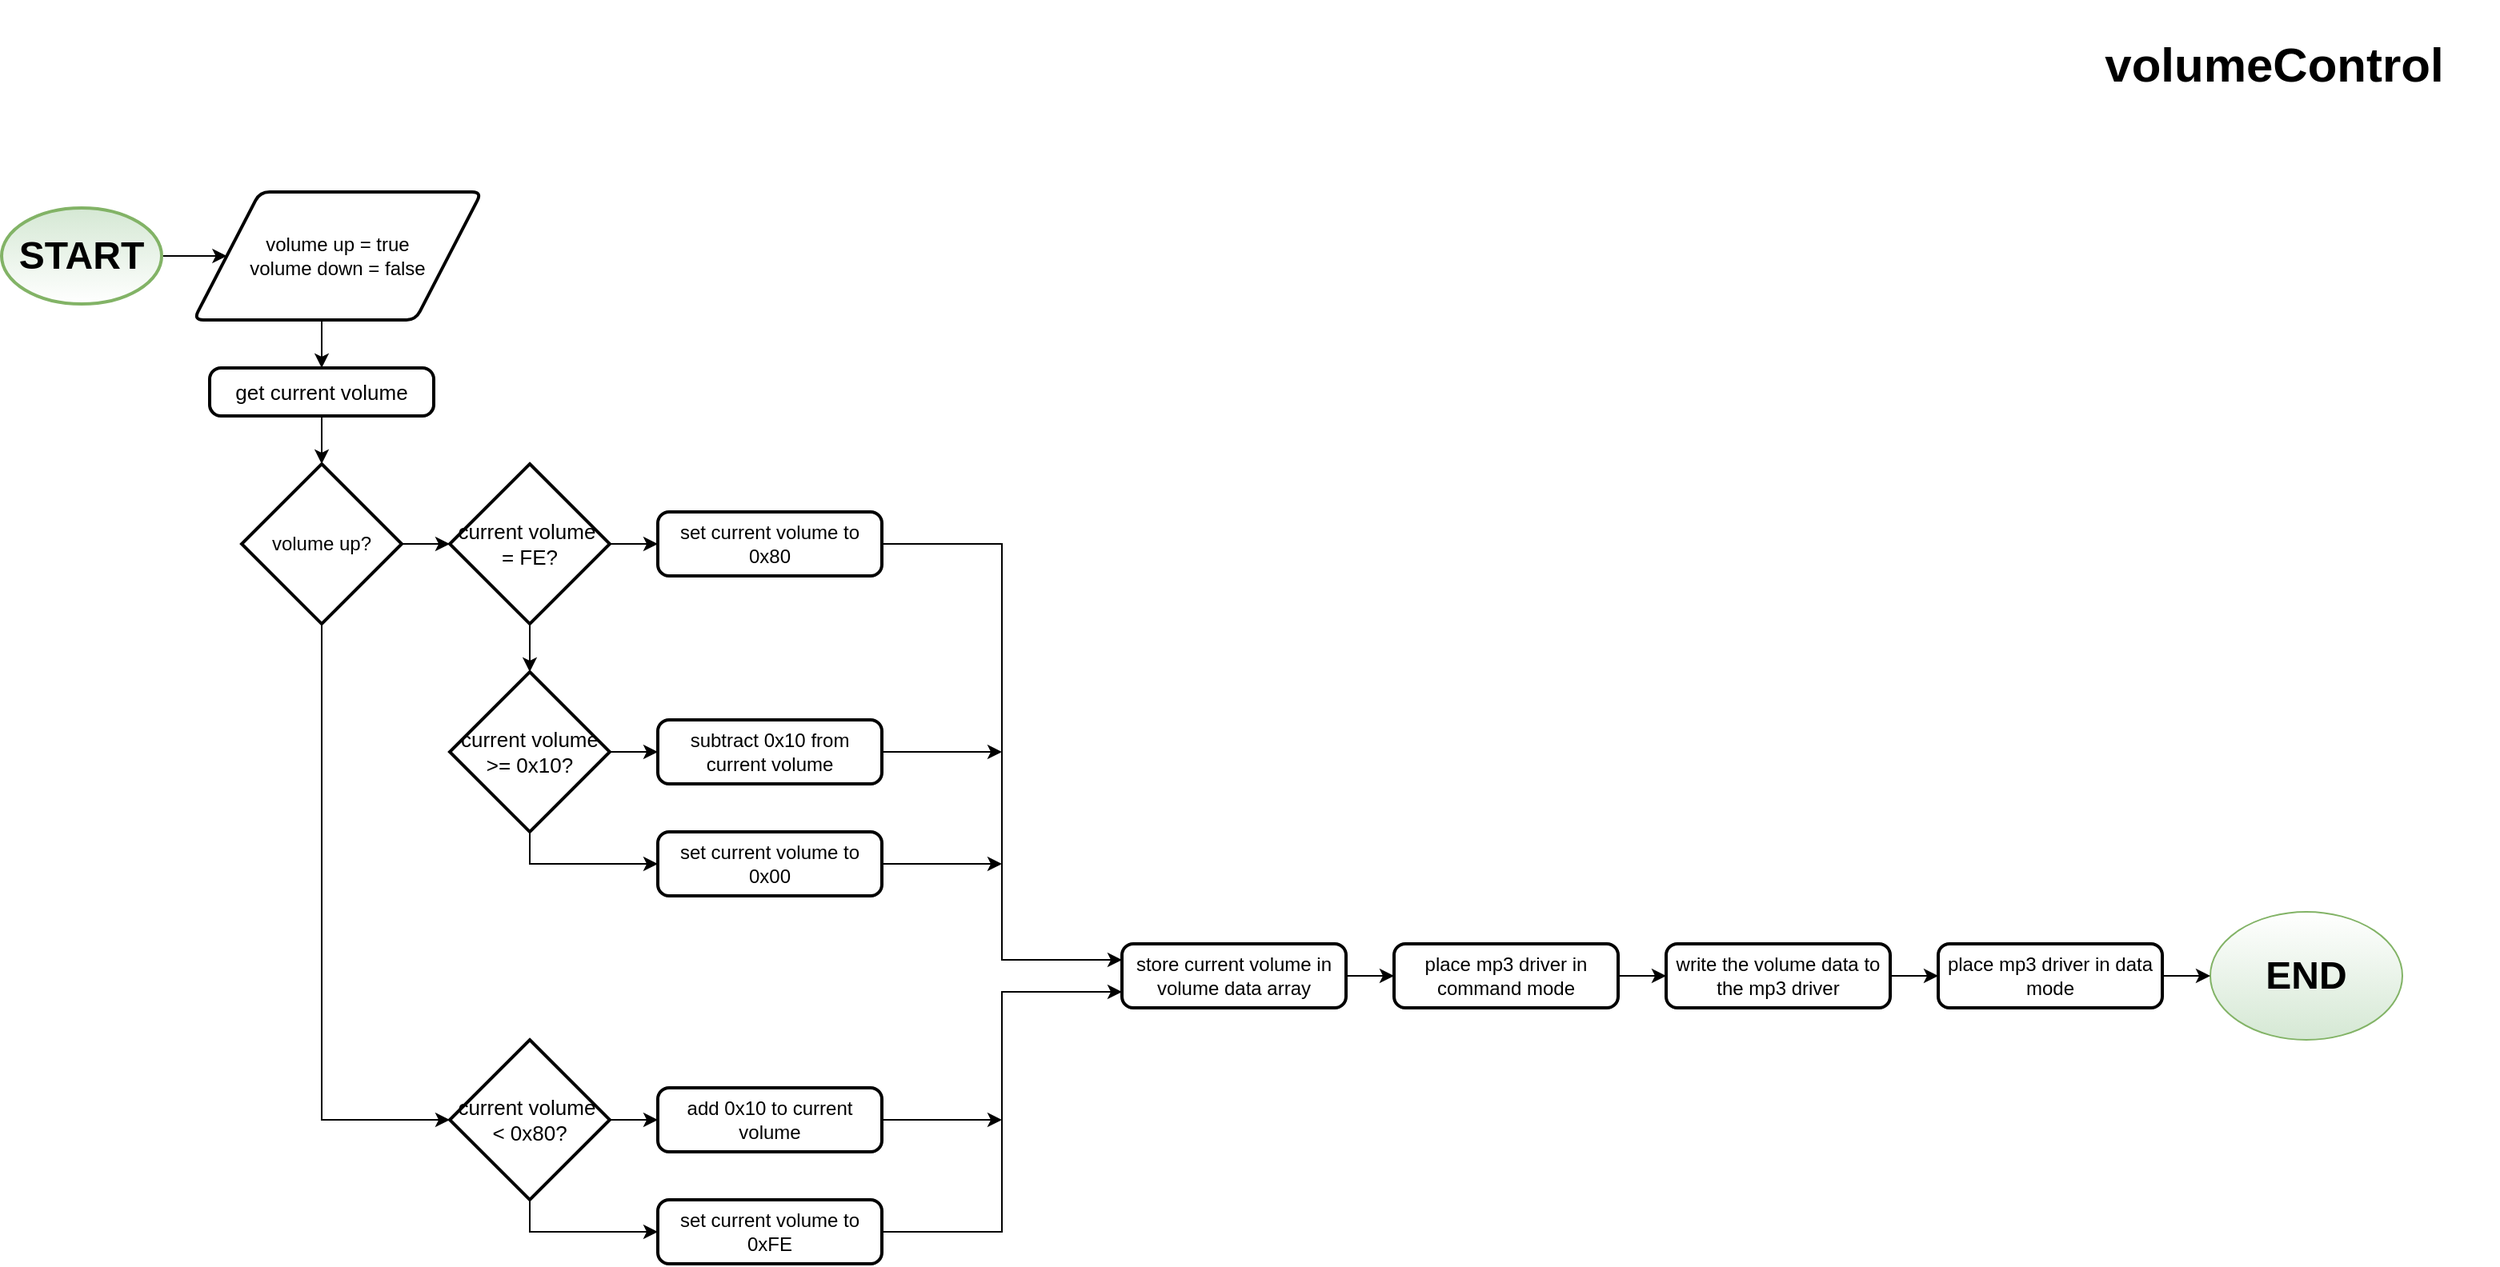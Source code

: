 <mxfile version="12.8.0" type="google"><diagram id="MpGZKtf5p64_E9R-dtHJ" name="Page-1"><mxGraphModel dx="2370" dy="1247" grid="1" gridSize="10" guides="1" tooltips="1" connect="1" arrows="1" fold="1" page="1" pageScale="1" pageWidth="1700" pageHeight="1100" math="0" shadow="0"><root><mxCell id="0"/><mxCell id="1" parent="0"/><mxCell id="JT2we-3WCeTY30SKIh8E-40" value="" style="group" vertex="1" connectable="0" parent="1"><mxGeometry x="100" y="160" width="1500" height="670" as="geometry"/></mxCell><mxCell id="JT2we-3WCeTY30SKIh8E-1" value="volume up = true&lt;br&gt;volume down = false" style="shape=parallelogram;html=1;strokeWidth=2;perimeter=parallelogramPerimeter;whiteSpace=wrap;rounded=1;arcSize=12;size=0.23;" vertex="1" parent="JT2we-3WCeTY30SKIh8E-40"><mxGeometry x="120" width="180" height="80" as="geometry"/></mxCell><mxCell id="JT2we-3WCeTY30SKIh8E-2" value="volume up?" style="strokeWidth=2;html=1;shape=mxgraph.flowchart.decision;whiteSpace=wrap;" vertex="1" parent="JT2we-3WCeTY30SKIh8E-40"><mxGeometry x="150" y="170" width="100" height="100" as="geometry"/></mxCell><mxCell id="JT2we-3WCeTY30SKIh8E-3" value="current volume&amp;nbsp; = FE?" style="strokeWidth=2;html=1;shape=mxgraph.flowchart.decision;whiteSpace=wrap;fontSize=13;" vertex="1" parent="JT2we-3WCeTY30SKIh8E-40"><mxGeometry x="280" y="170" width="100" height="100" as="geometry"/></mxCell><mxCell id="JT2we-3WCeTY30SKIh8E-12" style="edgeStyle=orthogonalEdgeStyle;rounded=0;orthogonalLoop=1;jettySize=auto;html=1;exitX=1;exitY=0.5;exitDx=0;exitDy=0;exitPerimeter=0;entryX=0;entryY=0.5;entryDx=0;entryDy=0;entryPerimeter=0;" edge="1" parent="JT2we-3WCeTY30SKIh8E-40" source="JT2we-3WCeTY30SKIh8E-2" target="JT2we-3WCeTY30SKIh8E-3"><mxGeometry relative="1" as="geometry"/></mxCell><mxCell id="JT2we-3WCeTY30SKIh8E-4" value="current volume &amp;gt;= 0x10?" style="strokeWidth=2;html=1;shape=mxgraph.flowchart.decision;whiteSpace=wrap;fontSize=13;" vertex="1" parent="JT2we-3WCeTY30SKIh8E-40"><mxGeometry x="280" y="300" width="100" height="100" as="geometry"/></mxCell><mxCell id="JT2we-3WCeTY30SKIh8E-11" style="edgeStyle=orthogonalEdgeStyle;rounded=0;orthogonalLoop=1;jettySize=auto;html=1;exitX=0.5;exitY=1;exitDx=0;exitDy=0;exitPerimeter=0;entryX=0.5;entryY=0;entryDx=0;entryDy=0;entryPerimeter=0;" edge="1" parent="JT2we-3WCeTY30SKIh8E-40" source="JT2we-3WCeTY30SKIh8E-3" target="JT2we-3WCeTY30SKIh8E-4"><mxGeometry relative="1" as="geometry"/></mxCell><mxCell id="JT2we-3WCeTY30SKIh8E-5" value="set current volume to 0x80" style="rounded=1;whiteSpace=wrap;html=1;absoluteArcSize=1;arcSize=14;strokeWidth=2;" vertex="1" parent="JT2we-3WCeTY30SKIh8E-40"><mxGeometry x="410" y="200" width="140" height="40" as="geometry"/></mxCell><mxCell id="JT2we-3WCeTY30SKIh8E-8" style="edgeStyle=orthogonalEdgeStyle;rounded=0;orthogonalLoop=1;jettySize=auto;html=1;exitX=1;exitY=0.5;exitDx=0;exitDy=0;exitPerimeter=0;entryX=0;entryY=0.5;entryDx=0;entryDy=0;" edge="1" parent="JT2we-3WCeTY30SKIh8E-40" source="JT2we-3WCeTY30SKIh8E-3" target="JT2we-3WCeTY30SKIh8E-5"><mxGeometry relative="1" as="geometry"/></mxCell><mxCell id="JT2we-3WCeTY30SKIh8E-27" style="edgeStyle=orthogonalEdgeStyle;rounded=0;orthogonalLoop=1;jettySize=auto;html=1;exitX=1;exitY=0.5;exitDx=0;exitDy=0;" edge="1" parent="JT2we-3WCeTY30SKIh8E-40" source="JT2we-3WCeTY30SKIh8E-6"><mxGeometry relative="1" as="geometry"><mxPoint x="625" y="350" as="targetPoint"/></mxGeometry></mxCell><mxCell id="JT2we-3WCeTY30SKIh8E-6" value="subtract 0x10 from current volume" style="rounded=1;whiteSpace=wrap;html=1;absoluteArcSize=1;arcSize=14;strokeWidth=2;" vertex="1" parent="JT2we-3WCeTY30SKIh8E-40"><mxGeometry x="410" y="330" width="140" height="40" as="geometry"/></mxCell><mxCell id="JT2we-3WCeTY30SKIh8E-9" style="edgeStyle=orthogonalEdgeStyle;rounded=0;orthogonalLoop=1;jettySize=auto;html=1;exitX=1;exitY=0.5;exitDx=0;exitDy=0;exitPerimeter=0;entryX=0;entryY=0.5;entryDx=0;entryDy=0;" edge="1" parent="JT2we-3WCeTY30SKIh8E-40" source="JT2we-3WCeTY30SKIh8E-4" target="JT2we-3WCeTY30SKIh8E-6"><mxGeometry relative="1" as="geometry"/></mxCell><mxCell id="JT2we-3WCeTY30SKIh8E-26" style="edgeStyle=orthogonalEdgeStyle;rounded=0;orthogonalLoop=1;jettySize=auto;html=1;exitX=1;exitY=0.5;exitDx=0;exitDy=0;" edge="1" parent="JT2we-3WCeTY30SKIh8E-40" source="JT2we-3WCeTY30SKIh8E-7"><mxGeometry relative="1" as="geometry"><mxPoint x="625" y="420" as="targetPoint"/></mxGeometry></mxCell><mxCell id="JT2we-3WCeTY30SKIh8E-7" value="set current volume to 0x00" style="rounded=1;whiteSpace=wrap;html=1;absoluteArcSize=1;arcSize=14;strokeWidth=2;" vertex="1" parent="JT2we-3WCeTY30SKIh8E-40"><mxGeometry x="410" y="400" width="140" height="40" as="geometry"/></mxCell><mxCell id="JT2we-3WCeTY30SKIh8E-10" style="edgeStyle=orthogonalEdgeStyle;rounded=0;orthogonalLoop=1;jettySize=auto;html=1;exitX=0.5;exitY=1;exitDx=0;exitDy=0;exitPerimeter=0;entryX=0;entryY=0.5;entryDx=0;entryDy=0;" edge="1" parent="JT2we-3WCeTY30SKIh8E-40" source="JT2we-3WCeTY30SKIh8E-4" target="JT2we-3WCeTY30SKIh8E-7"><mxGeometry relative="1" as="geometry"/></mxCell><mxCell id="JT2we-3WCeTY30SKIh8E-13" value="current volume&amp;nbsp; &amp;lt; 0x80?" style="strokeWidth=2;html=1;shape=mxgraph.flowchart.decision;whiteSpace=wrap;fontSize=13;" vertex="1" parent="JT2we-3WCeTY30SKIh8E-40"><mxGeometry x="280" y="530" width="100" height="100" as="geometry"/></mxCell><mxCell id="JT2we-3WCeTY30SKIh8E-18" style="edgeStyle=orthogonalEdgeStyle;rounded=0;orthogonalLoop=1;jettySize=auto;html=1;exitX=0.5;exitY=1;exitDx=0;exitDy=0;exitPerimeter=0;entryX=0;entryY=0.5;entryDx=0;entryDy=0;entryPerimeter=0;" edge="1" parent="JT2we-3WCeTY30SKIh8E-40" source="JT2we-3WCeTY30SKIh8E-2" target="JT2we-3WCeTY30SKIh8E-13"><mxGeometry relative="1" as="geometry"/></mxCell><mxCell id="JT2we-3WCeTY30SKIh8E-25" style="edgeStyle=orthogonalEdgeStyle;rounded=0;orthogonalLoop=1;jettySize=auto;html=1;exitX=1;exitY=0.5;exitDx=0;exitDy=0;" edge="1" parent="JT2we-3WCeTY30SKIh8E-40" source="JT2we-3WCeTY30SKIh8E-14"><mxGeometry relative="1" as="geometry"><mxPoint x="625" y="580" as="targetPoint"/></mxGeometry></mxCell><mxCell id="JT2we-3WCeTY30SKIh8E-14" value="add 0x10 to current volume" style="rounded=1;whiteSpace=wrap;html=1;absoluteArcSize=1;arcSize=14;strokeWidth=2;" vertex="1" parent="JT2we-3WCeTY30SKIh8E-40"><mxGeometry x="410" y="560" width="140" height="40" as="geometry"/></mxCell><mxCell id="JT2we-3WCeTY30SKIh8E-15" style="edgeStyle=orthogonalEdgeStyle;rounded=0;orthogonalLoop=1;jettySize=auto;html=1;exitX=1;exitY=0.5;exitDx=0;exitDy=0;exitPerimeter=0;entryX=0;entryY=0.5;entryDx=0;entryDy=0;" edge="1" parent="JT2we-3WCeTY30SKIh8E-40" source="JT2we-3WCeTY30SKIh8E-13" target="JT2we-3WCeTY30SKIh8E-14"><mxGeometry relative="1" as="geometry"/></mxCell><mxCell id="JT2we-3WCeTY30SKIh8E-16" value="set current volume to 0xFE" style="rounded=1;whiteSpace=wrap;html=1;absoluteArcSize=1;arcSize=14;strokeWidth=2;" vertex="1" parent="JT2we-3WCeTY30SKIh8E-40"><mxGeometry x="410" y="630" width="140" height="40" as="geometry"/></mxCell><mxCell id="JT2we-3WCeTY30SKIh8E-17" style="edgeStyle=orthogonalEdgeStyle;rounded=0;orthogonalLoop=1;jettySize=auto;html=1;exitX=0.5;exitY=1;exitDx=0;exitDy=0;exitPerimeter=0;entryX=0;entryY=0.5;entryDx=0;entryDy=0;" edge="1" parent="JT2we-3WCeTY30SKIh8E-40" source="JT2we-3WCeTY30SKIh8E-13" target="JT2we-3WCeTY30SKIh8E-16"><mxGeometry relative="1" as="geometry"/></mxCell><mxCell id="JT2we-3WCeTY30SKIh8E-19" value="store current volume in volume data array" style="rounded=1;whiteSpace=wrap;html=1;absoluteArcSize=1;arcSize=14;strokeWidth=2;" vertex="1" parent="JT2we-3WCeTY30SKIh8E-40"><mxGeometry x="700" y="470" width="140" height="40" as="geometry"/></mxCell><mxCell id="JT2we-3WCeTY30SKIh8E-23" style="edgeStyle=orthogonalEdgeStyle;rounded=0;orthogonalLoop=1;jettySize=auto;html=1;exitX=1;exitY=0.5;exitDx=0;exitDy=0;entryX=0;entryY=0.25;entryDx=0;entryDy=0;" edge="1" parent="JT2we-3WCeTY30SKIh8E-40" source="JT2we-3WCeTY30SKIh8E-5" target="JT2we-3WCeTY30SKIh8E-19"><mxGeometry relative="1" as="geometry"/></mxCell><mxCell id="JT2we-3WCeTY30SKIh8E-24" style="edgeStyle=orthogonalEdgeStyle;rounded=0;orthogonalLoop=1;jettySize=auto;html=1;exitX=1;exitY=0.5;exitDx=0;exitDy=0;entryX=0;entryY=0.75;entryDx=0;entryDy=0;" edge="1" parent="JT2we-3WCeTY30SKIh8E-40" source="JT2we-3WCeTY30SKIh8E-16" target="JT2we-3WCeTY30SKIh8E-19"><mxGeometry relative="1" as="geometry"/></mxCell><mxCell id="JT2we-3WCeTY30SKIh8E-20" value="place mp3 driver in command mode" style="rounded=1;whiteSpace=wrap;html=1;absoluteArcSize=1;arcSize=14;strokeWidth=2;" vertex="1" parent="JT2we-3WCeTY30SKIh8E-40"><mxGeometry x="870" y="470" width="140" height="40" as="geometry"/></mxCell><mxCell id="JT2we-3WCeTY30SKIh8E-28" style="edgeStyle=orthogonalEdgeStyle;rounded=0;orthogonalLoop=1;jettySize=auto;html=1;exitX=1;exitY=0.5;exitDx=0;exitDy=0;entryX=0;entryY=0.5;entryDx=0;entryDy=0;" edge="1" parent="JT2we-3WCeTY30SKIh8E-40" source="JT2we-3WCeTY30SKIh8E-19" target="JT2we-3WCeTY30SKIh8E-20"><mxGeometry relative="1" as="geometry"/></mxCell><mxCell id="JT2we-3WCeTY30SKIh8E-21" value="place mp3 driver in data mode" style="rounded=1;whiteSpace=wrap;html=1;absoluteArcSize=1;arcSize=14;strokeWidth=2;" vertex="1" parent="JT2we-3WCeTY30SKIh8E-40"><mxGeometry x="1210" y="470" width="140" height="40" as="geometry"/></mxCell><mxCell id="JT2we-3WCeTY30SKIh8E-30" style="edgeStyle=orthogonalEdgeStyle;rounded=0;orthogonalLoop=1;jettySize=auto;html=1;exitX=1;exitY=0.5;exitDx=0;exitDy=0;entryX=0;entryY=0.5;entryDx=0;entryDy=0;" edge="1" parent="JT2we-3WCeTY30SKIh8E-40" source="JT2we-3WCeTY30SKIh8E-22" target="JT2we-3WCeTY30SKIh8E-21"><mxGeometry relative="1" as="geometry"/></mxCell><mxCell id="JT2we-3WCeTY30SKIh8E-22" value="write the volume data to the mp3 driver" style="rounded=1;whiteSpace=wrap;html=1;absoluteArcSize=1;arcSize=14;strokeWidth=2;" vertex="1" parent="JT2we-3WCeTY30SKIh8E-40"><mxGeometry x="1040" y="470" width="140" height="40" as="geometry"/></mxCell><mxCell id="JT2we-3WCeTY30SKIh8E-29" style="edgeStyle=orthogonalEdgeStyle;rounded=0;orthogonalLoop=1;jettySize=auto;html=1;exitX=1;exitY=0.5;exitDx=0;exitDy=0;entryX=0;entryY=0.5;entryDx=0;entryDy=0;" edge="1" parent="JT2we-3WCeTY30SKIh8E-40" source="JT2we-3WCeTY30SKIh8E-20" target="JT2we-3WCeTY30SKIh8E-22"><mxGeometry relative="1" as="geometry"/></mxCell><mxCell id="JT2we-3WCeTY30SKIh8E-31" value="&lt;b&gt;&lt;font style=&quot;font-size: 24px&quot;&gt;END&lt;/font&gt;&lt;/b&gt;" style="ellipse;whiteSpace=wrap;html=1;fillColor=#d5e8d4;strokeColor=#82b366;gradientColor=#ffffff;gradientDirection=north;" vertex="1" parent="JT2we-3WCeTY30SKIh8E-40"><mxGeometry x="1380" y="450" width="120" height="80" as="geometry"/></mxCell><mxCell id="JT2we-3WCeTY30SKIh8E-38" style="edgeStyle=orthogonalEdgeStyle;rounded=0;orthogonalLoop=1;jettySize=auto;html=1;exitX=1;exitY=0.5;exitDx=0;exitDy=0;entryX=0;entryY=0.5;entryDx=0;entryDy=0;fontSize=13;" edge="1" parent="JT2we-3WCeTY30SKIh8E-40" source="JT2we-3WCeTY30SKIh8E-21" target="JT2we-3WCeTY30SKIh8E-31"><mxGeometry relative="1" as="geometry"/></mxCell><mxCell id="JT2we-3WCeTY30SKIh8E-37" style="edgeStyle=orthogonalEdgeStyle;rounded=0;orthogonalLoop=1;jettySize=auto;html=1;exitX=1;exitY=0.5;exitDx=0;exitDy=0;exitPerimeter=0;entryX=0;entryY=0.5;entryDx=0;entryDy=0;fontSize=13;" edge="1" parent="JT2we-3WCeTY30SKIh8E-40" source="JT2we-3WCeTY30SKIh8E-33" target="JT2we-3WCeTY30SKIh8E-1"><mxGeometry relative="1" as="geometry"/></mxCell><mxCell id="JT2we-3WCeTY30SKIh8E-33" value="&lt;b&gt;&lt;font style=&quot;font-size: 24px&quot;&gt;START&lt;/font&gt;&lt;/b&gt;" style="strokeWidth=2;html=1;shape=mxgraph.flowchart.start_1;whiteSpace=wrap;fontSize=13;fillColor=#d5e8d4;strokeColor=#82b366;gradientColor=#ffffff;" vertex="1" parent="JT2we-3WCeTY30SKIh8E-40"><mxGeometry y="10" width="100" height="60" as="geometry"/></mxCell><mxCell id="JT2we-3WCeTY30SKIh8E-35" style="edgeStyle=orthogonalEdgeStyle;rounded=0;orthogonalLoop=1;jettySize=auto;html=1;exitX=0.5;exitY=1;exitDx=0;exitDy=0;entryX=0.5;entryY=0;entryDx=0;entryDy=0;entryPerimeter=0;fontSize=13;" edge="1" parent="JT2we-3WCeTY30SKIh8E-40" source="JT2we-3WCeTY30SKIh8E-34" target="JT2we-3WCeTY30SKIh8E-2"><mxGeometry relative="1" as="geometry"/></mxCell><mxCell id="JT2we-3WCeTY30SKIh8E-34" value="get current volume" style="rounded=1;whiteSpace=wrap;html=1;absoluteArcSize=1;arcSize=14;strokeWidth=2;gradientColor=#ffffff;fontSize=13;" vertex="1" parent="JT2we-3WCeTY30SKIh8E-40"><mxGeometry x="130" y="110" width="140" height="30" as="geometry"/></mxCell><mxCell id="JT2we-3WCeTY30SKIh8E-36" style="edgeStyle=orthogonalEdgeStyle;rounded=0;orthogonalLoop=1;jettySize=auto;html=1;exitX=0.5;exitY=1;exitDx=0;exitDy=0;entryX=0.5;entryY=0;entryDx=0;entryDy=0;fontSize=13;" edge="1" parent="JT2we-3WCeTY30SKIh8E-40" source="JT2we-3WCeTY30SKIh8E-1" target="JT2we-3WCeTY30SKIh8E-34"><mxGeometry relative="1" as="geometry"><Array as="points"><mxPoint x="200" y="80"/></Array></mxGeometry></mxCell><mxCell id="JT2we-3WCeTY30SKIh8E-41" value="&lt;b&gt;&lt;font style=&quot;font-size: 30px&quot;&gt;volumeControl&lt;/font&gt;&lt;/b&gt;" style="text;html=1;strokeColor=none;fillColor=none;align=center;verticalAlign=middle;whiteSpace=wrap;rounded=0;fontSize=13;" vertex="1" parent="1"><mxGeometry x="1380" y="40" width="280" height="80" as="geometry"/></mxCell></root></mxGraphModel></diagram></mxfile>
